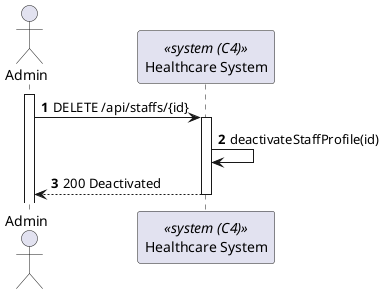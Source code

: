 @startuml StaffProfileDeactivation(level2)

autonumber
actor Admin as "Admin"
participant SYS as "Healthcare System" <<system (C4)>>

activate Admin

Admin-> SYS : DELETE /api/staffs/{id}
activate SYS

SYS -> SYS : deactivateStaffProfile(id)
SYS--> Admin : 200 Deactivated
deactivate SYS

@enduml